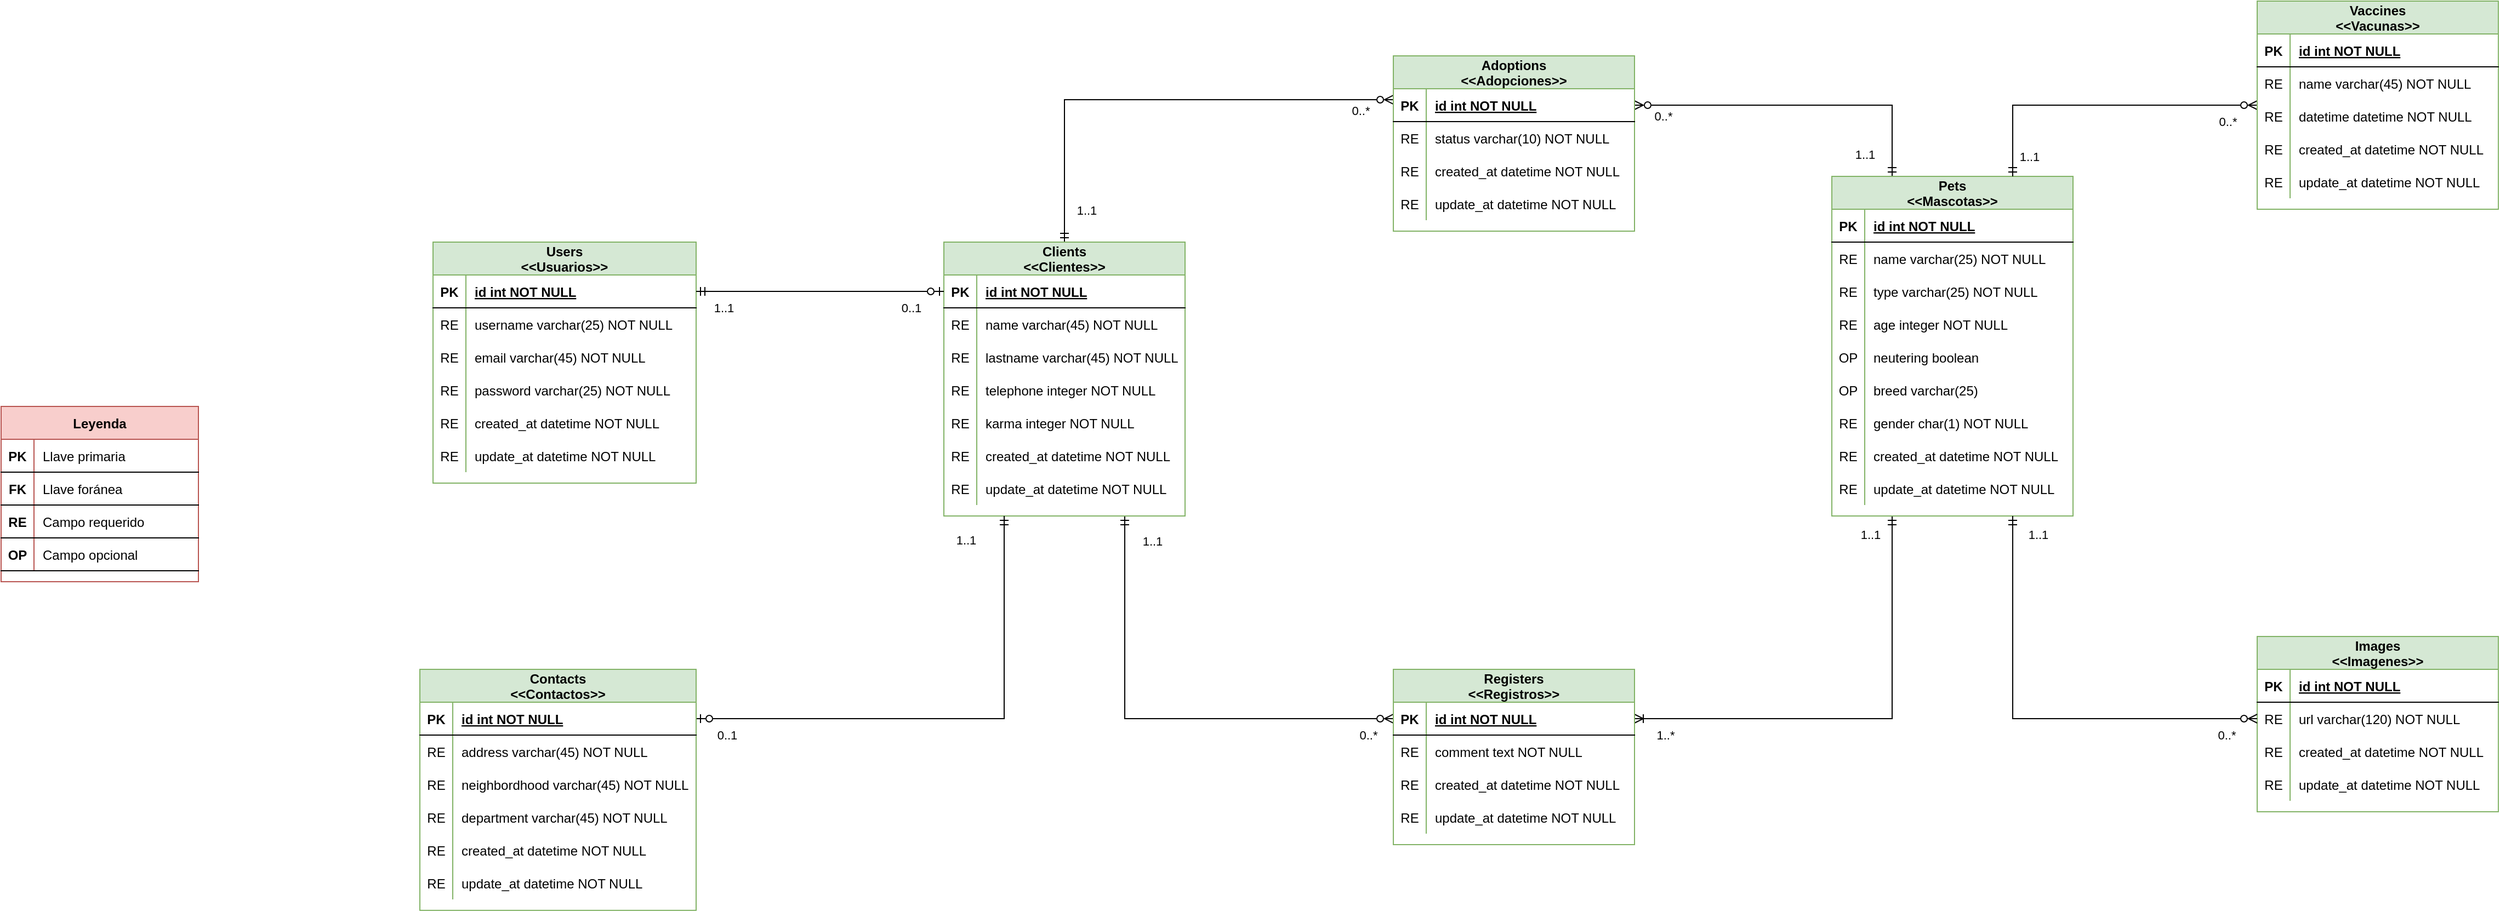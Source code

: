 <mxfile version="20.1.1" type="device"><diagram id="moVrGUxK7W66f-2Sgaw9" name="Page-1"><mxGraphModel dx="2249" dy="1931" grid="1" gridSize="10" guides="1" tooltips="1" connect="1" arrows="1" fold="1" page="1" pageScale="1" pageWidth="827" pageHeight="1169" math="0" shadow="0"><root><mxCell id="0"/><mxCell id="1" parent="0"/><mxCell id="3ieeB84851wivxCg00U9-89" style="edgeStyle=orthogonalEdgeStyle;rounded=0;orthogonalLoop=1;jettySize=auto;html=1;entryX=1;entryY=0.5;entryDx=0;entryDy=0;exitX=0.25;exitY=0;exitDx=0;exitDy=0;endArrow=ERzeroToMany;endFill=0;startArrow=ERmandOne;startFill=0;" parent="1" source="PRRUquuzL4uEUQflukHr-1" target="3ieeB84851wivxCg00U9-70" edge="1"><mxGeometry relative="1" as="geometry"/></mxCell><mxCell id="3ieeB84851wivxCg00U9-158" value="0..*" style="edgeLabel;html=1;align=center;verticalAlign=middle;resizable=0;points=[];" parent="3ieeB84851wivxCg00U9-89" vertex="1" connectable="0"><mxGeometry x="0.83" relative="1" as="geometry"><mxPoint y="10" as="offset"/></mxGeometry></mxCell><mxCell id="3ieeB84851wivxCg00U9-161" value="1..1" style="edgeLabel;html=1;align=center;verticalAlign=middle;resizable=0;points=[];" parent="3ieeB84851wivxCg00U9-89" vertex="1" connectable="0"><mxGeometry x="-0.859" relative="1" as="geometry"><mxPoint x="-25" y="1" as="offset"/></mxGeometry></mxCell><mxCell id="3ieeB84851wivxCg00U9-107" style="edgeStyle=orthogonalEdgeStyle;rounded=0;orthogonalLoop=1;jettySize=auto;html=1;entryX=1;entryY=0.5;entryDx=0;entryDy=0;endArrow=ERoneToMany;endFill=0;startArrow=ERmandOne;startFill=0;exitX=0.25;exitY=1;exitDx=0;exitDy=0;" parent="1" source="PRRUquuzL4uEUQflukHr-1" target="3ieeB84851wivxCg00U9-91" edge="1"><mxGeometry relative="1" as="geometry"/></mxCell><mxCell id="3ieeB84851wivxCg00U9-154" value="1..*" style="edgeLabel;html=1;align=center;verticalAlign=middle;resizable=0;points=[];" parent="3ieeB84851wivxCg00U9-107" vertex="1" connectable="0"><mxGeometry x="0.925" y="2" relative="1" as="geometry"><mxPoint x="12" y="13" as="offset"/></mxGeometry></mxCell><mxCell id="3ieeB84851wivxCg00U9-155" value="1..1" style="edgeLabel;html=1;align=center;verticalAlign=middle;resizable=0;points=[];" parent="3ieeB84851wivxCg00U9-107" vertex="1" connectable="0"><mxGeometry x="-0.882" y="-1" relative="1" as="geometry"><mxPoint x="-19" y="-8" as="offset"/></mxGeometry></mxCell><mxCell id="PRRUquuzL4uEUQflukHr-1" value="Pets&#10;&lt;&lt;Mascotas&gt;&gt;" style="shape=table;startSize=30;container=1;collapsible=1;childLayout=tableLayout;fixedRows=1;rowLines=0;fontStyle=1;align=center;resizeLast=1;fillColor=#d5e8d4;strokeColor=#82b366;" parent="1" vertex="1"><mxGeometry x="1570" y="120" width="220" height="310" as="geometry"/></mxCell><mxCell id="PRRUquuzL4uEUQflukHr-2" value="" style="shape=tableRow;horizontal=0;startSize=0;swimlaneHead=0;swimlaneBody=0;fillColor=none;collapsible=0;dropTarget=0;points=[[0,0.5],[1,0.5]];portConstraint=eastwest;top=0;left=0;right=0;bottom=1;" parent="PRRUquuzL4uEUQflukHr-1" vertex="1"><mxGeometry y="30" width="220" height="30" as="geometry"/></mxCell><mxCell id="PRRUquuzL4uEUQflukHr-3" value="PK" style="shape=partialRectangle;connectable=0;fillColor=none;top=0;left=0;bottom=0;right=0;fontStyle=1;overflow=hidden;" parent="PRRUquuzL4uEUQflukHr-2" vertex="1"><mxGeometry width="30" height="30" as="geometry"><mxRectangle width="30" height="30" as="alternateBounds"/></mxGeometry></mxCell><mxCell id="PRRUquuzL4uEUQflukHr-4" value="id int NOT NULL" style="shape=partialRectangle;connectable=0;fillColor=none;top=0;left=0;bottom=0;right=0;align=left;spacingLeft=6;fontStyle=5;overflow=hidden;" parent="PRRUquuzL4uEUQflukHr-2" vertex="1"><mxGeometry x="30" width="190" height="30" as="geometry"><mxRectangle width="190" height="30" as="alternateBounds"/></mxGeometry></mxCell><mxCell id="3ieeB84851wivxCg00U9-1" value="" style="shape=tableRow;horizontal=0;startSize=0;swimlaneHead=0;swimlaneBody=0;fillColor=none;collapsible=0;dropTarget=0;points=[[0,0.5],[1,0.5]];portConstraint=eastwest;top=0;left=0;right=0;bottom=0;" parent="PRRUquuzL4uEUQflukHr-1" vertex="1"><mxGeometry y="60" width="220" height="30" as="geometry"/></mxCell><mxCell id="3ieeB84851wivxCg00U9-2" value="RE" style="shape=partialRectangle;connectable=0;fillColor=none;top=0;left=0;bottom=0;right=0;editable=1;overflow=hidden;" parent="3ieeB84851wivxCg00U9-1" vertex="1"><mxGeometry width="30" height="30" as="geometry"><mxRectangle width="30" height="30" as="alternateBounds"/></mxGeometry></mxCell><mxCell id="3ieeB84851wivxCg00U9-3" value="name varchar(25) NOT NULL" style="shape=partialRectangle;connectable=0;fillColor=none;top=0;left=0;bottom=0;right=0;align=left;spacingLeft=6;overflow=hidden;" parent="3ieeB84851wivxCg00U9-1" vertex="1"><mxGeometry x="30" width="190" height="30" as="geometry"><mxRectangle width="190" height="30" as="alternateBounds"/></mxGeometry></mxCell><mxCell id="3ieeB84851wivxCg00U9-13" value="" style="shape=tableRow;horizontal=0;startSize=0;swimlaneHead=0;swimlaneBody=0;fillColor=none;collapsible=0;dropTarget=0;points=[[0,0.5],[1,0.5]];portConstraint=eastwest;top=0;left=0;right=0;bottom=0;" parent="PRRUquuzL4uEUQflukHr-1" vertex="1"><mxGeometry y="90" width="220" height="30" as="geometry"/></mxCell><mxCell id="3ieeB84851wivxCg00U9-14" value="RE" style="shape=partialRectangle;connectable=0;fillColor=none;top=0;left=0;bottom=0;right=0;editable=1;overflow=hidden;" parent="3ieeB84851wivxCg00U9-13" vertex="1"><mxGeometry width="30" height="30" as="geometry"><mxRectangle width="30" height="30" as="alternateBounds"/></mxGeometry></mxCell><mxCell id="3ieeB84851wivxCg00U9-15" value="type varchar(25) NOT NULL" style="shape=partialRectangle;connectable=0;fillColor=none;top=0;left=0;bottom=0;right=0;align=left;spacingLeft=6;overflow=hidden;" parent="3ieeB84851wivxCg00U9-13" vertex="1"><mxGeometry x="30" width="190" height="30" as="geometry"><mxRectangle width="190" height="30" as="alternateBounds"/></mxGeometry></mxCell><mxCell id="3ieeB84851wivxCg00U9-16" value="" style="shape=tableRow;horizontal=0;startSize=0;swimlaneHead=0;swimlaneBody=0;fillColor=none;collapsible=0;dropTarget=0;points=[[0,0.5],[1,0.5]];portConstraint=eastwest;top=0;left=0;right=0;bottom=0;" parent="PRRUquuzL4uEUQflukHr-1" vertex="1"><mxGeometry y="120" width="220" height="30" as="geometry"/></mxCell><mxCell id="3ieeB84851wivxCg00U9-17" value="RE" style="shape=partialRectangle;connectable=0;fillColor=none;top=0;left=0;bottom=0;right=0;editable=1;overflow=hidden;" parent="3ieeB84851wivxCg00U9-16" vertex="1"><mxGeometry width="30" height="30" as="geometry"><mxRectangle width="30" height="30" as="alternateBounds"/></mxGeometry></mxCell><mxCell id="3ieeB84851wivxCg00U9-18" value="age integer NOT NULL" style="shape=partialRectangle;connectable=0;fillColor=none;top=0;left=0;bottom=0;right=0;align=left;spacingLeft=6;overflow=hidden;" parent="3ieeB84851wivxCg00U9-16" vertex="1"><mxGeometry x="30" width="190" height="30" as="geometry"><mxRectangle width="190" height="30" as="alternateBounds"/></mxGeometry></mxCell><mxCell id="3ieeB84851wivxCg00U9-19" value="" style="shape=tableRow;horizontal=0;startSize=0;swimlaneHead=0;swimlaneBody=0;fillColor=none;collapsible=0;dropTarget=0;points=[[0,0.5],[1,0.5]];portConstraint=eastwest;top=0;left=0;right=0;bottom=0;" parent="PRRUquuzL4uEUQflukHr-1" vertex="1"><mxGeometry y="150" width="220" height="30" as="geometry"/></mxCell><mxCell id="3ieeB84851wivxCg00U9-20" value="OP" style="shape=partialRectangle;connectable=0;fillColor=none;top=0;left=0;bottom=0;right=0;editable=1;overflow=hidden;" parent="3ieeB84851wivxCg00U9-19" vertex="1"><mxGeometry width="30" height="30" as="geometry"><mxRectangle width="30" height="30" as="alternateBounds"/></mxGeometry></mxCell><mxCell id="3ieeB84851wivxCg00U9-21" value="neutering boolean" style="shape=partialRectangle;connectable=0;fillColor=none;top=0;left=0;bottom=0;right=0;align=left;spacingLeft=6;overflow=hidden;" parent="3ieeB84851wivxCg00U9-19" vertex="1"><mxGeometry x="30" width="190" height="30" as="geometry"><mxRectangle width="190" height="30" as="alternateBounds"/></mxGeometry></mxCell><mxCell id="3ieeB84851wivxCg00U9-22" value="" style="shape=tableRow;horizontal=0;startSize=0;swimlaneHead=0;swimlaneBody=0;fillColor=none;collapsible=0;dropTarget=0;points=[[0,0.5],[1,0.5]];portConstraint=eastwest;top=0;left=0;right=0;bottom=0;" parent="PRRUquuzL4uEUQflukHr-1" vertex="1"><mxGeometry y="180" width="220" height="30" as="geometry"/></mxCell><mxCell id="3ieeB84851wivxCg00U9-23" value="OP" style="shape=partialRectangle;connectable=0;fillColor=none;top=0;left=0;bottom=0;right=0;editable=1;overflow=hidden;" parent="3ieeB84851wivxCg00U9-22" vertex="1"><mxGeometry width="30" height="30" as="geometry"><mxRectangle width="30" height="30" as="alternateBounds"/></mxGeometry></mxCell><mxCell id="3ieeB84851wivxCg00U9-24" value="breed varchar(25)" style="shape=partialRectangle;connectable=0;fillColor=none;top=0;left=0;bottom=0;right=0;align=left;spacingLeft=6;overflow=hidden;" parent="3ieeB84851wivxCg00U9-22" vertex="1"><mxGeometry x="30" width="190" height="30" as="geometry"><mxRectangle width="190" height="30" as="alternateBounds"/></mxGeometry></mxCell><mxCell id="3ieeB84851wivxCg00U9-25" value="" style="shape=tableRow;horizontal=0;startSize=0;swimlaneHead=0;swimlaneBody=0;fillColor=none;collapsible=0;dropTarget=0;points=[[0,0.5],[1,0.5]];portConstraint=eastwest;top=0;left=0;right=0;bottom=0;" parent="PRRUquuzL4uEUQflukHr-1" vertex="1"><mxGeometry y="210" width="220" height="30" as="geometry"/></mxCell><mxCell id="3ieeB84851wivxCg00U9-26" value="RE" style="shape=partialRectangle;connectable=0;fillColor=none;top=0;left=0;bottom=0;right=0;editable=1;overflow=hidden;" parent="3ieeB84851wivxCg00U9-25" vertex="1"><mxGeometry width="30" height="30" as="geometry"><mxRectangle width="30" height="30" as="alternateBounds"/></mxGeometry></mxCell><mxCell id="3ieeB84851wivxCg00U9-27" value="gender char(1) NOT NULL" style="shape=partialRectangle;connectable=0;fillColor=none;top=0;left=0;bottom=0;right=0;align=left;spacingLeft=6;overflow=hidden;" parent="3ieeB84851wivxCg00U9-25" vertex="1"><mxGeometry x="30" width="190" height="30" as="geometry"><mxRectangle width="190" height="30" as="alternateBounds"/></mxGeometry></mxCell><mxCell id="PRRUquuzL4uEUQflukHr-8" value="" style="shape=tableRow;horizontal=0;startSize=0;swimlaneHead=0;swimlaneBody=0;fillColor=none;collapsible=0;dropTarget=0;points=[[0,0.5],[1,0.5]];portConstraint=eastwest;top=0;left=0;right=0;bottom=0;" parent="PRRUquuzL4uEUQflukHr-1" vertex="1"><mxGeometry y="240" width="220" height="30" as="geometry"/></mxCell><mxCell id="PRRUquuzL4uEUQflukHr-9" value="RE" style="shape=partialRectangle;connectable=0;fillColor=none;top=0;left=0;bottom=0;right=0;editable=1;overflow=hidden;" parent="PRRUquuzL4uEUQflukHr-8" vertex="1"><mxGeometry width="30" height="30" as="geometry"><mxRectangle width="30" height="30" as="alternateBounds"/></mxGeometry></mxCell><mxCell id="PRRUquuzL4uEUQflukHr-10" value="created_at datetime NOT NULL" style="shape=partialRectangle;connectable=0;fillColor=none;top=0;left=0;bottom=0;right=0;align=left;spacingLeft=6;overflow=hidden;" parent="PRRUquuzL4uEUQflukHr-8" vertex="1"><mxGeometry x="30" width="190" height="30" as="geometry"><mxRectangle width="190" height="30" as="alternateBounds"/></mxGeometry></mxCell><mxCell id="PRRUquuzL4uEUQflukHr-11" value="" style="shape=tableRow;horizontal=0;startSize=0;swimlaneHead=0;swimlaneBody=0;fillColor=none;collapsible=0;dropTarget=0;points=[[0,0.5],[1,0.5]];portConstraint=eastwest;top=0;left=0;right=0;bottom=0;" parent="PRRUquuzL4uEUQflukHr-1" vertex="1"><mxGeometry y="270" width="220" height="30" as="geometry"/></mxCell><mxCell id="PRRUquuzL4uEUQflukHr-12" value="RE" style="shape=partialRectangle;connectable=0;fillColor=none;top=0;left=0;bottom=0;right=0;editable=1;overflow=hidden;" parent="PRRUquuzL4uEUQflukHr-11" vertex="1"><mxGeometry width="30" height="30" as="geometry"><mxRectangle width="30" height="30" as="alternateBounds"/></mxGeometry></mxCell><mxCell id="PRRUquuzL4uEUQflukHr-13" value="update_at datetime NOT NULL" style="shape=partialRectangle;connectable=0;fillColor=none;top=0;left=0;bottom=0;right=0;align=left;spacingLeft=6;overflow=hidden;" parent="PRRUquuzL4uEUQflukHr-11" vertex="1"><mxGeometry x="30" width="190" height="30" as="geometry"><mxRectangle width="190" height="30" as="alternateBounds"/></mxGeometry></mxCell><mxCell id="3ieeB84851wivxCg00U9-88" style="edgeStyle=orthogonalEdgeStyle;rounded=0;orthogonalLoop=1;jettySize=auto;html=1;entryX=0;entryY=0.25;entryDx=0;entryDy=0;exitX=0.5;exitY=0;exitDx=0;exitDy=0;endArrow=ERzeroToMany;endFill=0;startArrow=ERmandOne;startFill=0;" parent="1" source="PRRUquuzL4uEUQflukHr-14" target="3ieeB84851wivxCg00U9-69" edge="1"><mxGeometry relative="1" as="geometry"/></mxCell><mxCell id="3ieeB84851wivxCg00U9-156" value="1..1" style="edgeLabel;html=1;align=center;verticalAlign=middle;resizable=0;points=[];" parent="3ieeB84851wivxCg00U9-88" vertex="1" connectable="0"><mxGeometry x="-0.853" y="1" relative="1" as="geometry"><mxPoint x="21" y="2" as="offset"/></mxGeometry></mxCell><mxCell id="3ieeB84851wivxCg00U9-157" value="0..*" style="edgeLabel;html=1;align=center;verticalAlign=middle;resizable=0;points=[];" parent="3ieeB84851wivxCg00U9-88" vertex="1" connectable="0"><mxGeometry x="0.875" y="-1" relative="1" as="geometry"><mxPoint x="-3" y="9" as="offset"/></mxGeometry></mxCell><mxCell id="3ieeB84851wivxCg00U9-106" style="edgeStyle=orthogonalEdgeStyle;rounded=0;orthogonalLoop=1;jettySize=auto;html=1;entryX=0;entryY=0.5;entryDx=0;entryDy=0;exitX=0.75;exitY=1;exitDx=0;exitDy=0;endArrow=ERzeroToMany;endFill=0;startArrow=ERmandOne;startFill=0;" parent="1" source="PRRUquuzL4uEUQflukHr-14" target="3ieeB84851wivxCg00U9-91" edge="1"><mxGeometry relative="1" as="geometry"/></mxCell><mxCell id="3ieeB84851wivxCg00U9-152" value="0..*" style="edgeLabel;html=1;align=center;verticalAlign=middle;resizable=0;points=[];" parent="3ieeB84851wivxCg00U9-106" vertex="1" connectable="0"><mxGeometry x="0.803" relative="1" as="geometry"><mxPoint x="19" y="15" as="offset"/></mxGeometry></mxCell><mxCell id="3ieeB84851wivxCg00U9-153" value="1..1" style="edgeLabel;html=1;align=center;verticalAlign=middle;resizable=0;points=[];" parent="3ieeB84851wivxCg00U9-106" vertex="1" connectable="0"><mxGeometry x="-0.896" y="3" relative="1" as="geometry"><mxPoint x="22" as="offset"/></mxGeometry></mxCell><mxCell id="PRRUquuzL4uEUQflukHr-14" value="Clients&#10;&lt;&lt;Clientes&gt;&gt;" style="shape=table;startSize=30;container=1;collapsible=1;childLayout=tableLayout;fixedRows=1;rowLines=0;fontStyle=1;align=center;resizeLast=1;fillColor=#d5e8d4;strokeColor=#82b366;" parent="1" vertex="1"><mxGeometry x="760" y="180" width="220" height="250" as="geometry"/></mxCell><mxCell id="PRRUquuzL4uEUQflukHr-15" value="" style="shape=tableRow;horizontal=0;startSize=0;swimlaneHead=0;swimlaneBody=0;fillColor=none;collapsible=0;dropTarget=0;points=[[0,0.5],[1,0.5]];portConstraint=eastwest;top=0;left=0;right=0;bottom=1;" parent="PRRUquuzL4uEUQflukHr-14" vertex="1"><mxGeometry y="30" width="220" height="30" as="geometry"/></mxCell><mxCell id="PRRUquuzL4uEUQflukHr-16" value="PK" style="shape=partialRectangle;connectable=0;fillColor=none;top=0;left=0;bottom=0;right=0;fontStyle=1;overflow=hidden;" parent="PRRUquuzL4uEUQflukHr-15" vertex="1"><mxGeometry width="30" height="30" as="geometry"><mxRectangle width="30" height="30" as="alternateBounds"/></mxGeometry></mxCell><mxCell id="PRRUquuzL4uEUQflukHr-17" value="id int NOT NULL" style="shape=partialRectangle;connectable=0;fillColor=none;top=0;left=0;bottom=0;right=0;align=left;spacingLeft=6;fontStyle=5;overflow=hidden;" parent="PRRUquuzL4uEUQflukHr-15" vertex="1"><mxGeometry x="30" width="190" height="30" as="geometry"><mxRectangle width="190" height="30" as="alternateBounds"/></mxGeometry></mxCell><mxCell id="3ieeB84851wivxCg00U9-31" value="" style="shape=tableRow;horizontal=0;startSize=0;swimlaneHead=0;swimlaneBody=0;fillColor=none;collapsible=0;dropTarget=0;points=[[0,0.5],[1,0.5]];portConstraint=eastwest;top=0;left=0;right=0;bottom=0;" parent="PRRUquuzL4uEUQflukHr-14" vertex="1"><mxGeometry y="60" width="220" height="30" as="geometry"/></mxCell><mxCell id="3ieeB84851wivxCg00U9-32" value="RE" style="shape=partialRectangle;connectable=0;fillColor=none;top=0;left=0;bottom=0;right=0;editable=1;overflow=hidden;" parent="3ieeB84851wivxCg00U9-31" vertex="1"><mxGeometry width="30" height="30" as="geometry"><mxRectangle width="30" height="30" as="alternateBounds"/></mxGeometry></mxCell><mxCell id="3ieeB84851wivxCg00U9-33" value="name varchar(45) NOT NULL" style="shape=partialRectangle;connectable=0;fillColor=none;top=0;left=0;bottom=0;right=0;align=left;spacingLeft=6;overflow=hidden;" parent="3ieeB84851wivxCg00U9-31" vertex="1"><mxGeometry x="30" width="190" height="30" as="geometry"><mxRectangle width="190" height="30" as="alternateBounds"/></mxGeometry></mxCell><mxCell id="3ieeB84851wivxCg00U9-34" value="" style="shape=tableRow;horizontal=0;startSize=0;swimlaneHead=0;swimlaneBody=0;fillColor=none;collapsible=0;dropTarget=0;points=[[0,0.5],[1,0.5]];portConstraint=eastwest;top=0;left=0;right=0;bottom=0;" parent="PRRUquuzL4uEUQflukHr-14" vertex="1"><mxGeometry y="90" width="220" height="30" as="geometry"/></mxCell><mxCell id="3ieeB84851wivxCg00U9-35" value="RE" style="shape=partialRectangle;connectable=0;fillColor=none;top=0;left=0;bottom=0;right=0;editable=1;overflow=hidden;" parent="3ieeB84851wivxCg00U9-34" vertex="1"><mxGeometry width="30" height="30" as="geometry"><mxRectangle width="30" height="30" as="alternateBounds"/></mxGeometry></mxCell><mxCell id="3ieeB84851wivxCg00U9-36" value="lastname varchar(45) NOT NULL" style="shape=partialRectangle;connectable=0;fillColor=none;top=0;left=0;bottom=0;right=0;align=left;spacingLeft=6;overflow=hidden;" parent="3ieeB84851wivxCg00U9-34" vertex="1"><mxGeometry x="30" width="190" height="30" as="geometry"><mxRectangle width="190" height="30" as="alternateBounds"/></mxGeometry></mxCell><mxCell id="3ieeB84851wivxCg00U9-28" value="" style="shape=tableRow;horizontal=0;startSize=0;swimlaneHead=0;swimlaneBody=0;fillColor=none;collapsible=0;dropTarget=0;points=[[0,0.5],[1,0.5]];portConstraint=eastwest;top=0;left=0;right=0;bottom=0;" parent="PRRUquuzL4uEUQflukHr-14" vertex="1"><mxGeometry y="120" width="220" height="30" as="geometry"/></mxCell><mxCell id="3ieeB84851wivxCg00U9-29" value="RE" style="shape=partialRectangle;connectable=0;fillColor=none;top=0;left=0;bottom=0;right=0;editable=1;overflow=hidden;" parent="3ieeB84851wivxCg00U9-28" vertex="1"><mxGeometry width="30" height="30" as="geometry"><mxRectangle width="30" height="30" as="alternateBounds"/></mxGeometry></mxCell><mxCell id="3ieeB84851wivxCg00U9-30" value="telephone integer NOT NULL" style="shape=partialRectangle;connectable=0;fillColor=none;top=0;left=0;bottom=0;right=0;align=left;spacingLeft=6;overflow=hidden;" parent="3ieeB84851wivxCg00U9-28" vertex="1"><mxGeometry x="30" width="190" height="30" as="geometry"><mxRectangle width="190" height="30" as="alternateBounds"/></mxGeometry></mxCell><mxCell id="3ieeB84851wivxCg00U9-37" value="" style="shape=tableRow;horizontal=0;startSize=0;swimlaneHead=0;swimlaneBody=0;fillColor=none;collapsible=0;dropTarget=0;points=[[0,0.5],[1,0.5]];portConstraint=eastwest;top=0;left=0;right=0;bottom=0;" parent="PRRUquuzL4uEUQflukHr-14" vertex="1"><mxGeometry y="150" width="220" height="30" as="geometry"/></mxCell><mxCell id="3ieeB84851wivxCg00U9-38" value="RE" style="shape=partialRectangle;connectable=0;fillColor=none;top=0;left=0;bottom=0;right=0;editable=1;overflow=hidden;" parent="3ieeB84851wivxCg00U9-37" vertex="1"><mxGeometry width="30" height="30" as="geometry"><mxRectangle width="30" height="30" as="alternateBounds"/></mxGeometry></mxCell><mxCell id="3ieeB84851wivxCg00U9-39" value="karma integer NOT NULL" style="shape=partialRectangle;connectable=0;fillColor=none;top=0;left=0;bottom=0;right=0;align=left;spacingLeft=6;overflow=hidden;" parent="3ieeB84851wivxCg00U9-37" vertex="1"><mxGeometry x="30" width="190" height="30" as="geometry"><mxRectangle width="190" height="30" as="alternateBounds"/></mxGeometry></mxCell><mxCell id="PRRUquuzL4uEUQflukHr-21" value="" style="shape=tableRow;horizontal=0;startSize=0;swimlaneHead=0;swimlaneBody=0;fillColor=none;collapsible=0;dropTarget=0;points=[[0,0.5],[1,0.5]];portConstraint=eastwest;top=0;left=0;right=0;bottom=0;" parent="PRRUquuzL4uEUQflukHr-14" vertex="1"><mxGeometry y="180" width="220" height="30" as="geometry"/></mxCell><mxCell id="PRRUquuzL4uEUQflukHr-22" value="RE" style="shape=partialRectangle;connectable=0;fillColor=none;top=0;left=0;bottom=0;right=0;editable=1;overflow=hidden;" parent="PRRUquuzL4uEUQflukHr-21" vertex="1"><mxGeometry width="30" height="30" as="geometry"><mxRectangle width="30" height="30" as="alternateBounds"/></mxGeometry></mxCell><mxCell id="PRRUquuzL4uEUQflukHr-23" value="created_at datetime NOT NULL" style="shape=partialRectangle;connectable=0;fillColor=none;top=0;left=0;bottom=0;right=0;align=left;spacingLeft=6;overflow=hidden;" parent="PRRUquuzL4uEUQflukHr-21" vertex="1"><mxGeometry x="30" width="190" height="30" as="geometry"><mxRectangle width="190" height="30" as="alternateBounds"/></mxGeometry></mxCell><mxCell id="PRRUquuzL4uEUQflukHr-24" value="" style="shape=tableRow;horizontal=0;startSize=0;swimlaneHead=0;swimlaneBody=0;fillColor=none;collapsible=0;dropTarget=0;points=[[0,0.5],[1,0.5]];portConstraint=eastwest;top=0;left=0;right=0;bottom=0;" parent="PRRUquuzL4uEUQflukHr-14" vertex="1"><mxGeometry y="210" width="220" height="30" as="geometry"/></mxCell><mxCell id="PRRUquuzL4uEUQflukHr-25" value="RE" style="shape=partialRectangle;connectable=0;fillColor=none;top=0;left=0;bottom=0;right=0;editable=1;overflow=hidden;" parent="PRRUquuzL4uEUQflukHr-24" vertex="1"><mxGeometry width="30" height="30" as="geometry"><mxRectangle width="30" height="30" as="alternateBounds"/></mxGeometry></mxCell><mxCell id="PRRUquuzL4uEUQflukHr-26" value="update_at datetime NOT NULL" style="shape=partialRectangle;connectable=0;fillColor=none;top=0;left=0;bottom=0;right=0;align=left;spacingLeft=6;overflow=hidden;" parent="PRRUquuzL4uEUQflukHr-24" vertex="1"><mxGeometry x="30" width="190" height="30" as="geometry"><mxRectangle width="190" height="30" as="alternateBounds"/></mxGeometry></mxCell><mxCell id="3ieeB84851wivxCg00U9-147" style="edgeStyle=orthogonalEdgeStyle;rounded=0;orthogonalLoop=1;jettySize=auto;html=1;entryX=0.75;entryY=0;entryDx=0;entryDy=0;endArrow=ERmandOne;endFill=0;startArrow=ERzeroToMany;startFill=0;" parent="1" source="PRRUquuzL4uEUQflukHr-53" target="PRRUquuzL4uEUQflukHr-1" edge="1"><mxGeometry relative="1" as="geometry"/></mxCell><mxCell id="3ieeB84851wivxCg00U9-159" value="0..*" style="edgeLabel;html=1;align=center;verticalAlign=middle;resizable=0;points=[];" parent="3ieeB84851wivxCg00U9-147" vertex="1" connectable="0"><mxGeometry x="-0.811" y="1" relative="1" as="geometry"><mxPoint y="14" as="offset"/></mxGeometry></mxCell><mxCell id="3ieeB84851wivxCg00U9-160" value="1..1" style="edgeLabel;html=1;align=center;verticalAlign=middle;resizable=0;points=[];" parent="3ieeB84851wivxCg00U9-147" vertex="1" connectable="0"><mxGeometry x="0.849" y="-1" relative="1" as="geometry"><mxPoint x="16" y="3" as="offset"/></mxGeometry></mxCell><mxCell id="PRRUquuzL4uEUQflukHr-53" value="Vaccines&#10;&lt;&lt;Vacunas&gt;&gt;" style="shape=table;startSize=30;container=1;collapsible=1;childLayout=tableLayout;fixedRows=1;rowLines=0;fontStyle=1;align=center;resizeLast=1;fillColor=#d5e8d4;strokeColor=#82b366;" parent="1" vertex="1"><mxGeometry x="1958" y="-40" width="220" height="190" as="geometry"/></mxCell><mxCell id="PRRUquuzL4uEUQflukHr-54" value="" style="shape=tableRow;horizontal=0;startSize=0;swimlaneHead=0;swimlaneBody=0;fillColor=none;collapsible=0;dropTarget=0;points=[[0,0.5],[1,0.5]];portConstraint=eastwest;top=0;left=0;right=0;bottom=1;" parent="PRRUquuzL4uEUQflukHr-53" vertex="1"><mxGeometry y="30" width="220" height="30" as="geometry"/></mxCell><mxCell id="PRRUquuzL4uEUQflukHr-55" value="PK" style="shape=partialRectangle;connectable=0;fillColor=none;top=0;left=0;bottom=0;right=0;fontStyle=1;overflow=hidden;" parent="PRRUquuzL4uEUQflukHr-54" vertex="1"><mxGeometry width="30" height="30" as="geometry"><mxRectangle width="30" height="30" as="alternateBounds"/></mxGeometry></mxCell><mxCell id="PRRUquuzL4uEUQflukHr-56" value="id int NOT NULL" style="shape=partialRectangle;connectable=0;fillColor=none;top=0;left=0;bottom=0;right=0;align=left;spacingLeft=6;fontStyle=5;overflow=hidden;" parent="PRRUquuzL4uEUQflukHr-54" vertex="1"><mxGeometry x="30" width="190" height="30" as="geometry"><mxRectangle width="190" height="30" as="alternateBounds"/></mxGeometry></mxCell><mxCell id="PRRUquuzL4uEUQflukHr-57" value="" style="shape=tableRow;horizontal=0;startSize=0;swimlaneHead=0;swimlaneBody=0;fillColor=none;collapsible=0;dropTarget=0;points=[[0,0.5],[1,0.5]];portConstraint=eastwest;top=0;left=0;right=0;bottom=0;" parent="PRRUquuzL4uEUQflukHr-53" vertex="1"><mxGeometry y="60" width="220" height="30" as="geometry"/></mxCell><mxCell id="PRRUquuzL4uEUQflukHr-58" value="RE" style="shape=partialRectangle;connectable=0;fillColor=none;top=0;left=0;bottom=0;right=0;editable=1;overflow=hidden;" parent="PRRUquuzL4uEUQflukHr-57" vertex="1"><mxGeometry width="30" height="30" as="geometry"><mxRectangle width="30" height="30" as="alternateBounds"/></mxGeometry></mxCell><mxCell id="PRRUquuzL4uEUQflukHr-59" value="name varchar(45) NOT NULL" style="shape=partialRectangle;connectable=0;fillColor=none;top=0;left=0;bottom=0;right=0;align=left;spacingLeft=6;overflow=hidden;" parent="PRRUquuzL4uEUQflukHr-57" vertex="1"><mxGeometry x="30" width="190" height="30" as="geometry"><mxRectangle width="190" height="30" as="alternateBounds"/></mxGeometry></mxCell><mxCell id="3ieeB84851wivxCg00U9-144" value="" style="shape=tableRow;horizontal=0;startSize=0;swimlaneHead=0;swimlaneBody=0;fillColor=none;collapsible=0;dropTarget=0;points=[[0,0.5],[1,0.5]];portConstraint=eastwest;top=0;left=0;right=0;bottom=0;" parent="PRRUquuzL4uEUQflukHr-53" vertex="1"><mxGeometry y="90" width="220" height="30" as="geometry"/></mxCell><mxCell id="3ieeB84851wivxCg00U9-145" value="RE" style="shape=partialRectangle;connectable=0;fillColor=none;top=0;left=0;bottom=0;right=0;editable=1;overflow=hidden;" parent="3ieeB84851wivxCg00U9-144" vertex="1"><mxGeometry width="30" height="30" as="geometry"><mxRectangle width="30" height="30" as="alternateBounds"/></mxGeometry></mxCell><mxCell id="3ieeB84851wivxCg00U9-146" value="datetime datetime NOT NULL" style="shape=partialRectangle;connectable=0;fillColor=none;top=0;left=0;bottom=0;right=0;align=left;spacingLeft=6;overflow=hidden;" parent="3ieeB84851wivxCg00U9-144" vertex="1"><mxGeometry x="30" width="190" height="30" as="geometry"><mxRectangle width="190" height="30" as="alternateBounds"/></mxGeometry></mxCell><mxCell id="PRRUquuzL4uEUQflukHr-60" value="" style="shape=tableRow;horizontal=0;startSize=0;swimlaneHead=0;swimlaneBody=0;fillColor=none;collapsible=0;dropTarget=0;points=[[0,0.5],[1,0.5]];portConstraint=eastwest;top=0;left=0;right=0;bottom=0;" parent="PRRUquuzL4uEUQflukHr-53" vertex="1"><mxGeometry y="120" width="220" height="30" as="geometry"/></mxCell><mxCell id="PRRUquuzL4uEUQflukHr-61" value="RE" style="shape=partialRectangle;connectable=0;fillColor=none;top=0;left=0;bottom=0;right=0;editable=1;overflow=hidden;" parent="PRRUquuzL4uEUQflukHr-60" vertex="1"><mxGeometry width="30" height="30" as="geometry"><mxRectangle width="30" height="30" as="alternateBounds"/></mxGeometry></mxCell><mxCell id="PRRUquuzL4uEUQflukHr-62" value="created_at datetime NOT NULL" style="shape=partialRectangle;connectable=0;fillColor=none;top=0;left=0;bottom=0;right=0;align=left;spacingLeft=6;overflow=hidden;" parent="PRRUquuzL4uEUQflukHr-60" vertex="1"><mxGeometry x="30" width="190" height="30" as="geometry"><mxRectangle width="190" height="30" as="alternateBounds"/></mxGeometry></mxCell><mxCell id="PRRUquuzL4uEUQflukHr-63" value="" style="shape=tableRow;horizontal=0;startSize=0;swimlaneHead=0;swimlaneBody=0;fillColor=none;collapsible=0;dropTarget=0;points=[[0,0.5],[1,0.5]];portConstraint=eastwest;top=0;left=0;right=0;bottom=0;" parent="PRRUquuzL4uEUQflukHr-53" vertex="1"><mxGeometry y="150" width="220" height="30" as="geometry"/></mxCell><mxCell id="PRRUquuzL4uEUQflukHr-64" value="RE" style="shape=partialRectangle;connectable=0;fillColor=none;top=0;left=0;bottom=0;right=0;editable=1;overflow=hidden;" parent="PRRUquuzL4uEUQflukHr-63" vertex="1"><mxGeometry width="30" height="30" as="geometry"><mxRectangle width="30" height="30" as="alternateBounds"/></mxGeometry></mxCell><mxCell id="PRRUquuzL4uEUQflukHr-65" value="update_at datetime NOT NULL" style="shape=partialRectangle;connectable=0;fillColor=none;top=0;left=0;bottom=0;right=0;align=left;spacingLeft=6;overflow=hidden;" parent="PRRUquuzL4uEUQflukHr-63" vertex="1"><mxGeometry x="30" width="190" height="30" as="geometry"><mxRectangle width="190" height="30" as="alternateBounds"/></mxGeometry></mxCell><mxCell id="PRRUquuzL4uEUQflukHr-66" value="Leyenda" style="shape=table;startSize=30;container=1;collapsible=1;childLayout=tableLayout;fixedRows=1;rowLines=0;fontStyle=1;align=center;resizeLast=1;fillColor=#f8cecc;strokeColor=#b85450;" parent="1" vertex="1"><mxGeometry x="-100" y="330" width="180" height="160" as="geometry"/></mxCell><mxCell id="PRRUquuzL4uEUQflukHr-67" value="" style="shape=tableRow;horizontal=0;startSize=0;swimlaneHead=0;swimlaneBody=0;fillColor=none;collapsible=0;dropTarget=0;points=[[0,0.5],[1,0.5]];portConstraint=eastwest;top=0;left=0;right=0;bottom=1;" parent="PRRUquuzL4uEUQflukHr-66" vertex="1"><mxGeometry y="30" width="180" height="30" as="geometry"/></mxCell><mxCell id="PRRUquuzL4uEUQflukHr-68" value="PK" style="shape=partialRectangle;connectable=0;fillColor=none;top=0;left=0;bottom=0;right=0;fontStyle=1;overflow=hidden;" parent="PRRUquuzL4uEUQflukHr-67" vertex="1"><mxGeometry width="30" height="30" as="geometry"><mxRectangle width="30" height="30" as="alternateBounds"/></mxGeometry></mxCell><mxCell id="PRRUquuzL4uEUQflukHr-69" value="Llave primaria" style="shape=partialRectangle;connectable=0;fillColor=none;top=0;left=0;bottom=0;right=0;align=left;spacingLeft=6;fontStyle=0;overflow=hidden;" parent="PRRUquuzL4uEUQflukHr-67" vertex="1"><mxGeometry x="30" width="150" height="30" as="geometry"><mxRectangle width="150" height="30" as="alternateBounds"/></mxGeometry></mxCell><mxCell id="PRRUquuzL4uEUQflukHr-79" value="" style="shape=tableRow;horizontal=0;startSize=0;swimlaneHead=0;swimlaneBody=0;fillColor=none;collapsible=0;dropTarget=0;points=[[0,0.5],[1,0.5]];portConstraint=eastwest;top=0;left=0;right=0;bottom=1;" parent="PRRUquuzL4uEUQflukHr-66" vertex="1"><mxGeometry y="60" width="180" height="30" as="geometry"/></mxCell><mxCell id="PRRUquuzL4uEUQflukHr-80" value="FK" style="shape=partialRectangle;connectable=0;fillColor=none;top=0;left=0;bottom=0;right=0;fontStyle=1;overflow=hidden;" parent="PRRUquuzL4uEUQflukHr-79" vertex="1"><mxGeometry width="30" height="30" as="geometry"><mxRectangle width="30" height="30" as="alternateBounds"/></mxGeometry></mxCell><mxCell id="PRRUquuzL4uEUQflukHr-81" value="Llave foránea" style="shape=partialRectangle;connectable=0;fillColor=none;top=0;left=0;bottom=0;right=0;align=left;spacingLeft=6;fontStyle=0;overflow=hidden;" parent="PRRUquuzL4uEUQflukHr-79" vertex="1"><mxGeometry x="30" width="150" height="30" as="geometry"><mxRectangle width="150" height="30" as="alternateBounds"/></mxGeometry></mxCell><mxCell id="PRRUquuzL4uEUQflukHr-82" value="" style="shape=tableRow;horizontal=0;startSize=0;swimlaneHead=0;swimlaneBody=0;fillColor=none;collapsible=0;dropTarget=0;points=[[0,0.5],[1,0.5]];portConstraint=eastwest;top=0;left=0;right=0;bottom=1;" parent="PRRUquuzL4uEUQflukHr-66" vertex="1"><mxGeometry y="90" width="180" height="30" as="geometry"/></mxCell><mxCell id="PRRUquuzL4uEUQflukHr-83" value="RE" style="shape=partialRectangle;connectable=0;fillColor=none;top=0;left=0;bottom=0;right=0;fontStyle=1;overflow=hidden;" parent="PRRUquuzL4uEUQflukHr-82" vertex="1"><mxGeometry width="30" height="30" as="geometry"><mxRectangle width="30" height="30" as="alternateBounds"/></mxGeometry></mxCell><mxCell id="PRRUquuzL4uEUQflukHr-84" value="Campo requerido" style="shape=partialRectangle;connectable=0;fillColor=none;top=0;left=0;bottom=0;right=0;align=left;spacingLeft=6;fontStyle=0;overflow=hidden;" parent="PRRUquuzL4uEUQflukHr-82" vertex="1"><mxGeometry x="30" width="150" height="30" as="geometry"><mxRectangle width="150" height="30" as="alternateBounds"/></mxGeometry></mxCell><mxCell id="PRRUquuzL4uEUQflukHr-85" value="" style="shape=tableRow;horizontal=0;startSize=0;swimlaneHead=0;swimlaneBody=0;fillColor=none;collapsible=0;dropTarget=0;points=[[0,0.5],[1,0.5]];portConstraint=eastwest;top=0;left=0;right=0;bottom=1;" parent="PRRUquuzL4uEUQflukHr-66" vertex="1"><mxGeometry y="120" width="180" height="30" as="geometry"/></mxCell><mxCell id="PRRUquuzL4uEUQflukHr-86" value="OP" style="shape=partialRectangle;connectable=0;fillColor=none;top=0;left=0;bottom=0;right=0;fontStyle=1;overflow=hidden;" parent="PRRUquuzL4uEUQflukHr-85" vertex="1"><mxGeometry width="30" height="30" as="geometry"><mxRectangle width="30" height="30" as="alternateBounds"/></mxGeometry></mxCell><mxCell id="PRRUquuzL4uEUQflukHr-87" value="Campo opcional" style="shape=partialRectangle;connectable=0;fillColor=none;top=0;left=0;bottom=0;right=0;align=left;spacingLeft=6;fontStyle=0;overflow=hidden;" parent="PRRUquuzL4uEUQflukHr-85" vertex="1"><mxGeometry x="30" width="150" height="30" as="geometry"><mxRectangle width="150" height="30" as="alternateBounds"/></mxGeometry></mxCell><mxCell id="3ieeB84851wivxCg00U9-49" value="Users&#10;&lt;&lt;Usuarios&gt;&gt;" style="shape=table;startSize=30;container=1;collapsible=1;childLayout=tableLayout;fixedRows=1;rowLines=0;fontStyle=1;align=center;resizeLast=1;fillColor=#d5e8d4;strokeColor=#82b366;" parent="1" vertex="1"><mxGeometry x="294" y="180" width="240" height="220" as="geometry"/></mxCell><mxCell id="3ieeB84851wivxCg00U9-50" value="" style="shape=tableRow;horizontal=0;startSize=0;swimlaneHead=0;swimlaneBody=0;fillColor=none;collapsible=0;dropTarget=0;points=[[0,0.5],[1,0.5]];portConstraint=eastwest;top=0;left=0;right=0;bottom=1;" parent="3ieeB84851wivxCg00U9-49" vertex="1"><mxGeometry y="30" width="240" height="30" as="geometry"/></mxCell><mxCell id="3ieeB84851wivxCg00U9-51" value="PK" style="shape=partialRectangle;connectable=0;fillColor=none;top=0;left=0;bottom=0;right=0;fontStyle=1;overflow=hidden;" parent="3ieeB84851wivxCg00U9-50" vertex="1"><mxGeometry width="30" height="30" as="geometry"><mxRectangle width="30" height="30" as="alternateBounds"/></mxGeometry></mxCell><mxCell id="3ieeB84851wivxCg00U9-52" value="id int NOT NULL" style="shape=partialRectangle;connectable=0;fillColor=none;top=0;left=0;bottom=0;right=0;align=left;spacingLeft=6;fontStyle=5;overflow=hidden;" parent="3ieeB84851wivxCg00U9-50" vertex="1"><mxGeometry x="30" width="210" height="30" as="geometry"><mxRectangle width="210" height="30" as="alternateBounds"/></mxGeometry></mxCell><mxCell id="3ieeB84851wivxCg00U9-53" value="" style="shape=tableRow;horizontal=0;startSize=0;swimlaneHead=0;swimlaneBody=0;fillColor=none;collapsible=0;dropTarget=0;points=[[0,0.5],[1,0.5]];portConstraint=eastwest;top=0;left=0;right=0;bottom=0;" parent="3ieeB84851wivxCg00U9-49" vertex="1"><mxGeometry y="60" width="240" height="30" as="geometry"/></mxCell><mxCell id="3ieeB84851wivxCg00U9-54" value="RE" style="shape=partialRectangle;connectable=0;fillColor=none;top=0;left=0;bottom=0;right=0;editable=1;overflow=hidden;" parent="3ieeB84851wivxCg00U9-53" vertex="1"><mxGeometry width="30" height="30" as="geometry"><mxRectangle width="30" height="30" as="alternateBounds"/></mxGeometry></mxCell><mxCell id="3ieeB84851wivxCg00U9-55" value="username varchar(25) NOT NULL" style="shape=partialRectangle;connectable=0;fillColor=none;top=0;left=0;bottom=0;right=0;align=left;spacingLeft=6;overflow=hidden;" parent="3ieeB84851wivxCg00U9-53" vertex="1"><mxGeometry x="30" width="210" height="30" as="geometry"><mxRectangle width="210" height="30" as="alternateBounds"/></mxGeometry></mxCell><mxCell id="3ieeB84851wivxCg00U9-62" value="" style="shape=tableRow;horizontal=0;startSize=0;swimlaneHead=0;swimlaneBody=0;fillColor=none;collapsible=0;dropTarget=0;points=[[0,0.5],[1,0.5]];portConstraint=eastwest;top=0;left=0;right=0;bottom=0;" parent="3ieeB84851wivxCg00U9-49" vertex="1"><mxGeometry y="90" width="240" height="30" as="geometry"/></mxCell><mxCell id="3ieeB84851wivxCg00U9-63" value="RE" style="shape=partialRectangle;connectable=0;fillColor=none;top=0;left=0;bottom=0;right=0;editable=1;overflow=hidden;" parent="3ieeB84851wivxCg00U9-62" vertex="1"><mxGeometry width="30" height="30" as="geometry"><mxRectangle width="30" height="30" as="alternateBounds"/></mxGeometry></mxCell><mxCell id="3ieeB84851wivxCg00U9-64" value="email varchar(45) NOT NULL" style="shape=partialRectangle;connectable=0;fillColor=none;top=0;left=0;bottom=0;right=0;align=left;spacingLeft=6;overflow=hidden;" parent="3ieeB84851wivxCg00U9-62" vertex="1"><mxGeometry x="30" width="210" height="30" as="geometry"><mxRectangle width="210" height="30" as="alternateBounds"/></mxGeometry></mxCell><mxCell id="3ieeB84851wivxCg00U9-65" value="" style="shape=tableRow;horizontal=0;startSize=0;swimlaneHead=0;swimlaneBody=0;fillColor=none;collapsible=0;dropTarget=0;points=[[0,0.5],[1,0.5]];portConstraint=eastwest;top=0;left=0;right=0;bottom=0;" parent="3ieeB84851wivxCg00U9-49" vertex="1"><mxGeometry y="120" width="240" height="30" as="geometry"/></mxCell><mxCell id="3ieeB84851wivxCg00U9-66" value="RE" style="shape=partialRectangle;connectable=0;fillColor=none;top=0;left=0;bottom=0;right=0;editable=1;overflow=hidden;" parent="3ieeB84851wivxCg00U9-65" vertex="1"><mxGeometry width="30" height="30" as="geometry"><mxRectangle width="30" height="30" as="alternateBounds"/></mxGeometry></mxCell><mxCell id="3ieeB84851wivxCg00U9-67" value="password varchar(25) NOT NULL" style="shape=partialRectangle;connectable=0;fillColor=none;top=0;left=0;bottom=0;right=0;align=left;spacingLeft=6;overflow=hidden;" parent="3ieeB84851wivxCg00U9-65" vertex="1"><mxGeometry x="30" width="210" height="30" as="geometry"><mxRectangle width="210" height="30" as="alternateBounds"/></mxGeometry></mxCell><mxCell id="3ieeB84851wivxCg00U9-56" value="" style="shape=tableRow;horizontal=0;startSize=0;swimlaneHead=0;swimlaneBody=0;fillColor=none;collapsible=0;dropTarget=0;points=[[0,0.5],[1,0.5]];portConstraint=eastwest;top=0;left=0;right=0;bottom=0;" parent="3ieeB84851wivxCg00U9-49" vertex="1"><mxGeometry y="150" width="240" height="30" as="geometry"/></mxCell><mxCell id="3ieeB84851wivxCg00U9-57" value="RE" style="shape=partialRectangle;connectable=0;fillColor=none;top=0;left=0;bottom=0;right=0;editable=1;overflow=hidden;" parent="3ieeB84851wivxCg00U9-56" vertex="1"><mxGeometry width="30" height="30" as="geometry"><mxRectangle width="30" height="30" as="alternateBounds"/></mxGeometry></mxCell><mxCell id="3ieeB84851wivxCg00U9-58" value="created_at datetime NOT NULL" style="shape=partialRectangle;connectable=0;fillColor=none;top=0;left=0;bottom=0;right=0;align=left;spacingLeft=6;overflow=hidden;" parent="3ieeB84851wivxCg00U9-56" vertex="1"><mxGeometry x="30" width="210" height="30" as="geometry"><mxRectangle width="210" height="30" as="alternateBounds"/></mxGeometry></mxCell><mxCell id="3ieeB84851wivxCg00U9-59" value="" style="shape=tableRow;horizontal=0;startSize=0;swimlaneHead=0;swimlaneBody=0;fillColor=none;collapsible=0;dropTarget=0;points=[[0,0.5],[1,0.5]];portConstraint=eastwest;top=0;left=0;right=0;bottom=0;" parent="3ieeB84851wivxCg00U9-49" vertex="1"><mxGeometry y="180" width="240" height="30" as="geometry"/></mxCell><mxCell id="3ieeB84851wivxCg00U9-60" value="RE" style="shape=partialRectangle;connectable=0;fillColor=none;top=0;left=0;bottom=0;right=0;editable=1;overflow=hidden;" parent="3ieeB84851wivxCg00U9-59" vertex="1"><mxGeometry width="30" height="30" as="geometry"><mxRectangle width="30" height="30" as="alternateBounds"/></mxGeometry></mxCell><mxCell id="3ieeB84851wivxCg00U9-61" value="update_at datetime NOT NULL" style="shape=partialRectangle;connectable=0;fillColor=none;top=0;left=0;bottom=0;right=0;align=left;spacingLeft=6;overflow=hidden;" parent="3ieeB84851wivxCg00U9-59" vertex="1"><mxGeometry x="30" width="210" height="30" as="geometry"><mxRectangle width="210" height="30" as="alternateBounds"/></mxGeometry></mxCell><mxCell id="3ieeB84851wivxCg00U9-68" style="edgeStyle=orthogonalEdgeStyle;rounded=0;orthogonalLoop=1;jettySize=auto;html=1;exitX=1;exitY=0.5;exitDx=0;exitDy=0;entryX=0;entryY=0.5;entryDx=0;entryDy=0;endArrow=ERzeroToOne;endFill=0;startArrow=ERmandOne;startFill=0;" parent="1" source="3ieeB84851wivxCg00U9-50" target="PRRUquuzL4uEUQflukHr-15" edge="1"><mxGeometry relative="1" as="geometry"/></mxCell><mxCell id="3ieeB84851wivxCg00U9-150" value="1..1" style="edgeLabel;html=1;align=center;verticalAlign=middle;resizable=0;points=[];" parent="3ieeB84851wivxCg00U9-68" vertex="1" connectable="0"><mxGeometry x="-0.78" y="2" relative="1" as="geometry"><mxPoint y="17" as="offset"/></mxGeometry></mxCell><mxCell id="3ieeB84851wivxCg00U9-151" value="0..1" style="edgeLabel;html=1;align=center;verticalAlign=middle;resizable=0;points=[];" parent="3ieeB84851wivxCg00U9-68" vertex="1" connectable="0"><mxGeometry x="0.818" y="-1" relative="1" as="geometry"><mxPoint x="-10" y="14" as="offset"/></mxGeometry></mxCell><mxCell id="3ieeB84851wivxCg00U9-69" value="Adoptions&#10;&lt;&lt;Adopciones&gt;&gt;" style="shape=table;startSize=30;container=1;collapsible=1;childLayout=tableLayout;fixedRows=1;rowLines=0;fontStyle=1;align=center;resizeLast=1;fillColor=#d5e8d4;strokeColor=#82b366;" parent="1" vertex="1"><mxGeometry x="1170" y="10" width="220" height="160" as="geometry"/></mxCell><mxCell id="3ieeB84851wivxCg00U9-70" value="" style="shape=tableRow;horizontal=0;startSize=0;swimlaneHead=0;swimlaneBody=0;fillColor=none;collapsible=0;dropTarget=0;points=[[0,0.5],[1,0.5]];portConstraint=eastwest;top=0;left=0;right=0;bottom=1;" parent="3ieeB84851wivxCg00U9-69" vertex="1"><mxGeometry y="30" width="220" height="30" as="geometry"/></mxCell><mxCell id="3ieeB84851wivxCg00U9-71" value="PK" style="shape=partialRectangle;connectable=0;fillColor=none;top=0;left=0;bottom=0;right=0;fontStyle=1;overflow=hidden;" parent="3ieeB84851wivxCg00U9-70" vertex="1"><mxGeometry width="30" height="30" as="geometry"><mxRectangle width="30" height="30" as="alternateBounds"/></mxGeometry></mxCell><mxCell id="3ieeB84851wivxCg00U9-72" value="id int NOT NULL" style="shape=partialRectangle;connectable=0;fillColor=none;top=0;left=0;bottom=0;right=0;align=left;spacingLeft=6;fontStyle=5;overflow=hidden;" parent="3ieeB84851wivxCg00U9-70" vertex="1"><mxGeometry x="30" width="190" height="30" as="geometry"><mxRectangle width="190" height="30" as="alternateBounds"/></mxGeometry></mxCell><mxCell id="3ieeB84851wivxCg00U9-73" value="" style="shape=tableRow;horizontal=0;startSize=0;swimlaneHead=0;swimlaneBody=0;fillColor=none;collapsible=0;dropTarget=0;points=[[0,0.5],[1,0.5]];portConstraint=eastwest;top=0;left=0;right=0;bottom=0;" parent="3ieeB84851wivxCg00U9-69" vertex="1"><mxGeometry y="60" width="220" height="30" as="geometry"/></mxCell><mxCell id="3ieeB84851wivxCg00U9-74" value="RE" style="shape=partialRectangle;connectable=0;fillColor=none;top=0;left=0;bottom=0;right=0;editable=1;overflow=hidden;" parent="3ieeB84851wivxCg00U9-73" vertex="1"><mxGeometry width="30" height="30" as="geometry"><mxRectangle width="30" height="30" as="alternateBounds"/></mxGeometry></mxCell><mxCell id="3ieeB84851wivxCg00U9-75" value="status varchar(10) NOT NULL" style="shape=partialRectangle;connectable=0;fillColor=none;top=0;left=0;bottom=0;right=0;align=left;spacingLeft=6;overflow=hidden;" parent="3ieeB84851wivxCg00U9-73" vertex="1"><mxGeometry x="30" width="190" height="30" as="geometry"><mxRectangle width="190" height="30" as="alternateBounds"/></mxGeometry></mxCell><mxCell id="3ieeB84851wivxCg00U9-76" value="" style="shape=tableRow;horizontal=0;startSize=0;swimlaneHead=0;swimlaneBody=0;fillColor=none;collapsible=0;dropTarget=0;points=[[0,0.5],[1,0.5]];portConstraint=eastwest;top=0;left=0;right=0;bottom=0;" parent="3ieeB84851wivxCg00U9-69" vertex="1"><mxGeometry y="90" width="220" height="30" as="geometry"/></mxCell><mxCell id="3ieeB84851wivxCg00U9-77" value="RE" style="shape=partialRectangle;connectable=0;fillColor=none;top=0;left=0;bottom=0;right=0;editable=1;overflow=hidden;" parent="3ieeB84851wivxCg00U9-76" vertex="1"><mxGeometry width="30" height="30" as="geometry"><mxRectangle width="30" height="30" as="alternateBounds"/></mxGeometry></mxCell><mxCell id="3ieeB84851wivxCg00U9-78" value="created_at datetime NOT NULL" style="shape=partialRectangle;connectable=0;fillColor=none;top=0;left=0;bottom=0;right=0;align=left;spacingLeft=6;overflow=hidden;" parent="3ieeB84851wivxCg00U9-76" vertex="1"><mxGeometry x="30" width="190" height="30" as="geometry"><mxRectangle width="190" height="30" as="alternateBounds"/></mxGeometry></mxCell><mxCell id="3ieeB84851wivxCg00U9-79" value="" style="shape=tableRow;horizontal=0;startSize=0;swimlaneHead=0;swimlaneBody=0;fillColor=none;collapsible=0;dropTarget=0;points=[[0,0.5],[1,0.5]];portConstraint=eastwest;top=0;left=0;right=0;bottom=0;" parent="3ieeB84851wivxCg00U9-69" vertex="1"><mxGeometry y="120" width="220" height="30" as="geometry"/></mxCell><mxCell id="3ieeB84851wivxCg00U9-80" value="RE" style="shape=partialRectangle;connectable=0;fillColor=none;top=0;left=0;bottom=0;right=0;editable=1;overflow=hidden;" parent="3ieeB84851wivxCg00U9-79" vertex="1"><mxGeometry width="30" height="30" as="geometry"><mxRectangle width="30" height="30" as="alternateBounds"/></mxGeometry></mxCell><mxCell id="3ieeB84851wivxCg00U9-81" value="update_at datetime NOT NULL" style="shape=partialRectangle;connectable=0;fillColor=none;top=0;left=0;bottom=0;right=0;align=left;spacingLeft=6;overflow=hidden;" parent="3ieeB84851wivxCg00U9-79" vertex="1"><mxGeometry x="30" width="190" height="30" as="geometry"><mxRectangle width="190" height="30" as="alternateBounds"/></mxGeometry></mxCell><mxCell id="3ieeB84851wivxCg00U9-90" value="Registers&#10;&lt;&lt;Registros&gt;&gt;" style="shape=table;startSize=30;container=1;collapsible=1;childLayout=tableLayout;fixedRows=1;rowLines=0;fontStyle=1;align=center;resizeLast=1;fillColor=#d5e8d4;strokeColor=#82b366;" parent="1" vertex="1"><mxGeometry x="1170" y="570" width="220" height="160" as="geometry"/></mxCell><mxCell id="3ieeB84851wivxCg00U9-91" value="" style="shape=tableRow;horizontal=0;startSize=0;swimlaneHead=0;swimlaneBody=0;fillColor=none;collapsible=0;dropTarget=0;points=[[0,0.5],[1,0.5]];portConstraint=eastwest;top=0;left=0;right=0;bottom=1;" parent="3ieeB84851wivxCg00U9-90" vertex="1"><mxGeometry y="30" width="220" height="30" as="geometry"/></mxCell><mxCell id="3ieeB84851wivxCg00U9-92" value="PK" style="shape=partialRectangle;connectable=0;fillColor=none;top=0;left=0;bottom=0;right=0;fontStyle=1;overflow=hidden;" parent="3ieeB84851wivxCg00U9-91" vertex="1"><mxGeometry width="30" height="30" as="geometry"><mxRectangle width="30" height="30" as="alternateBounds"/></mxGeometry></mxCell><mxCell id="3ieeB84851wivxCg00U9-93" value="id int NOT NULL" style="shape=partialRectangle;connectable=0;fillColor=none;top=0;left=0;bottom=0;right=0;align=left;spacingLeft=6;fontStyle=5;overflow=hidden;" parent="3ieeB84851wivxCg00U9-91" vertex="1"><mxGeometry x="30" width="190" height="30" as="geometry"><mxRectangle width="190" height="30" as="alternateBounds"/></mxGeometry></mxCell><mxCell id="3ieeB84851wivxCg00U9-94" value="" style="shape=tableRow;horizontal=0;startSize=0;swimlaneHead=0;swimlaneBody=0;fillColor=none;collapsible=0;dropTarget=0;points=[[0,0.5],[1,0.5]];portConstraint=eastwest;top=0;left=0;right=0;bottom=0;" parent="3ieeB84851wivxCg00U9-90" vertex="1"><mxGeometry y="60" width="220" height="30" as="geometry"/></mxCell><mxCell id="3ieeB84851wivxCg00U9-95" value="RE" style="shape=partialRectangle;connectable=0;fillColor=none;top=0;left=0;bottom=0;right=0;editable=1;overflow=hidden;" parent="3ieeB84851wivxCg00U9-94" vertex="1"><mxGeometry width="30" height="30" as="geometry"><mxRectangle width="30" height="30" as="alternateBounds"/></mxGeometry></mxCell><mxCell id="3ieeB84851wivxCg00U9-96" value="comment text NOT NULL" style="shape=partialRectangle;connectable=0;fillColor=none;top=0;left=0;bottom=0;right=0;align=left;spacingLeft=6;overflow=hidden;" parent="3ieeB84851wivxCg00U9-94" vertex="1"><mxGeometry x="30" width="190" height="30" as="geometry"><mxRectangle width="190" height="30" as="alternateBounds"/></mxGeometry></mxCell><mxCell id="3ieeB84851wivxCg00U9-97" value="" style="shape=tableRow;horizontal=0;startSize=0;swimlaneHead=0;swimlaneBody=0;fillColor=none;collapsible=0;dropTarget=0;points=[[0,0.5],[1,0.5]];portConstraint=eastwest;top=0;left=0;right=0;bottom=0;" parent="3ieeB84851wivxCg00U9-90" vertex="1"><mxGeometry y="90" width="220" height="30" as="geometry"/></mxCell><mxCell id="3ieeB84851wivxCg00U9-98" value="RE" style="shape=partialRectangle;connectable=0;fillColor=none;top=0;left=0;bottom=0;right=0;editable=1;overflow=hidden;" parent="3ieeB84851wivxCg00U9-97" vertex="1"><mxGeometry width="30" height="30" as="geometry"><mxRectangle width="30" height="30" as="alternateBounds"/></mxGeometry></mxCell><mxCell id="3ieeB84851wivxCg00U9-99" value="created_at datetime NOT NULL" style="shape=partialRectangle;connectable=0;fillColor=none;top=0;left=0;bottom=0;right=0;align=left;spacingLeft=6;overflow=hidden;" parent="3ieeB84851wivxCg00U9-97" vertex="1"><mxGeometry x="30" width="190" height="30" as="geometry"><mxRectangle width="190" height="30" as="alternateBounds"/></mxGeometry></mxCell><mxCell id="3ieeB84851wivxCg00U9-100" value="" style="shape=tableRow;horizontal=0;startSize=0;swimlaneHead=0;swimlaneBody=0;fillColor=none;collapsible=0;dropTarget=0;points=[[0,0.5],[1,0.5]];portConstraint=eastwest;top=0;left=0;right=0;bottom=0;" parent="3ieeB84851wivxCg00U9-90" vertex="1"><mxGeometry y="120" width="220" height="30" as="geometry"/></mxCell><mxCell id="3ieeB84851wivxCg00U9-101" value="RE" style="shape=partialRectangle;connectable=0;fillColor=none;top=0;left=0;bottom=0;right=0;editable=1;overflow=hidden;" parent="3ieeB84851wivxCg00U9-100" vertex="1"><mxGeometry width="30" height="30" as="geometry"><mxRectangle width="30" height="30" as="alternateBounds"/></mxGeometry></mxCell><mxCell id="3ieeB84851wivxCg00U9-102" value="update_at datetime NOT NULL" style="shape=partialRectangle;connectable=0;fillColor=none;top=0;left=0;bottom=0;right=0;align=left;spacingLeft=6;overflow=hidden;" parent="3ieeB84851wivxCg00U9-100" vertex="1"><mxGeometry x="30" width="190" height="30" as="geometry"><mxRectangle width="190" height="30" as="alternateBounds"/></mxGeometry></mxCell><mxCell id="3ieeB84851wivxCg00U9-130" style="edgeStyle=orthogonalEdgeStyle;rounded=0;orthogonalLoop=1;jettySize=auto;html=1;entryX=0.25;entryY=1;entryDx=0;entryDy=0;exitX=1;exitY=0.5;exitDx=0;exitDy=0;endArrow=ERmandOne;endFill=0;startArrow=ERzeroToOne;startFill=0;" parent="1" source="3ieeB84851wivxCg00U9-109" target="PRRUquuzL4uEUQflukHr-14" edge="1"><mxGeometry relative="1" as="geometry"/></mxCell><mxCell id="3ieeB84851wivxCg00U9-148" value="0..1" style="edgeLabel;html=1;align=center;verticalAlign=middle;resizable=0;points=[];" parent="3ieeB84851wivxCg00U9-130" vertex="1" connectable="0"><mxGeometry x="-0.849" y="-1" relative="1" as="geometry"><mxPoint x="-7" y="14" as="offset"/></mxGeometry></mxCell><mxCell id="3ieeB84851wivxCg00U9-149" value="1..1" style="edgeLabel;html=1;align=center;verticalAlign=middle;resizable=0;points=[];" parent="3ieeB84851wivxCg00U9-130" vertex="1" connectable="0"><mxGeometry x="0.898" y="2" relative="1" as="geometry"><mxPoint x="-33" y="-2" as="offset"/></mxGeometry></mxCell><mxCell id="3ieeB84851wivxCg00U9-108" value="Contacts&#10;&lt;&lt;Contactos&gt;&gt;" style="shape=table;startSize=30;container=1;collapsible=1;childLayout=tableLayout;fixedRows=1;rowLines=0;fontStyle=1;align=center;resizeLast=1;fillColor=#d5e8d4;strokeColor=#82b366;" parent="1" vertex="1"><mxGeometry x="282" y="570" width="252" height="220" as="geometry"/></mxCell><mxCell id="3ieeB84851wivxCg00U9-109" value="" style="shape=tableRow;horizontal=0;startSize=0;swimlaneHead=0;swimlaneBody=0;fillColor=none;collapsible=0;dropTarget=0;points=[[0,0.5],[1,0.5]];portConstraint=eastwest;top=0;left=0;right=0;bottom=1;" parent="3ieeB84851wivxCg00U9-108" vertex="1"><mxGeometry y="30" width="252" height="30" as="geometry"/></mxCell><mxCell id="3ieeB84851wivxCg00U9-110" value="PK" style="shape=partialRectangle;connectable=0;fillColor=none;top=0;left=0;bottom=0;right=0;fontStyle=1;overflow=hidden;" parent="3ieeB84851wivxCg00U9-109" vertex="1"><mxGeometry width="30" height="30" as="geometry"><mxRectangle width="30" height="30" as="alternateBounds"/></mxGeometry></mxCell><mxCell id="3ieeB84851wivxCg00U9-111" value="id int NOT NULL" style="shape=partialRectangle;connectable=0;fillColor=none;top=0;left=0;bottom=0;right=0;align=left;spacingLeft=6;fontStyle=5;overflow=hidden;" parent="3ieeB84851wivxCg00U9-109" vertex="1"><mxGeometry x="30" width="222" height="30" as="geometry"><mxRectangle width="222" height="30" as="alternateBounds"/></mxGeometry></mxCell><mxCell id="3ieeB84851wivxCg00U9-112" value="" style="shape=tableRow;horizontal=0;startSize=0;swimlaneHead=0;swimlaneBody=0;fillColor=none;collapsible=0;dropTarget=0;points=[[0,0.5],[1,0.5]];portConstraint=eastwest;top=0;left=0;right=0;bottom=0;" parent="3ieeB84851wivxCg00U9-108" vertex="1"><mxGeometry y="60" width="252" height="30" as="geometry"/></mxCell><mxCell id="3ieeB84851wivxCg00U9-113" value="RE" style="shape=partialRectangle;connectable=0;fillColor=none;top=0;left=0;bottom=0;right=0;editable=1;overflow=hidden;" parent="3ieeB84851wivxCg00U9-112" vertex="1"><mxGeometry width="30" height="30" as="geometry"><mxRectangle width="30" height="30" as="alternateBounds"/></mxGeometry></mxCell><mxCell id="3ieeB84851wivxCg00U9-114" value="address varchar(45) NOT NULL" style="shape=partialRectangle;connectable=0;fillColor=none;top=0;left=0;bottom=0;right=0;align=left;spacingLeft=6;overflow=hidden;" parent="3ieeB84851wivxCg00U9-112" vertex="1"><mxGeometry x="30" width="222" height="30" as="geometry"><mxRectangle width="222" height="30" as="alternateBounds"/></mxGeometry></mxCell><mxCell id="3ieeB84851wivxCg00U9-121" value="" style="shape=tableRow;horizontal=0;startSize=0;swimlaneHead=0;swimlaneBody=0;fillColor=none;collapsible=0;dropTarget=0;points=[[0,0.5],[1,0.5]];portConstraint=eastwest;top=0;left=0;right=0;bottom=0;" parent="3ieeB84851wivxCg00U9-108" vertex="1"><mxGeometry y="90" width="252" height="30" as="geometry"/></mxCell><mxCell id="3ieeB84851wivxCg00U9-122" value="RE" style="shape=partialRectangle;connectable=0;fillColor=none;top=0;left=0;bottom=0;right=0;editable=1;overflow=hidden;" parent="3ieeB84851wivxCg00U9-121" vertex="1"><mxGeometry width="30" height="30" as="geometry"><mxRectangle width="30" height="30" as="alternateBounds"/></mxGeometry></mxCell><mxCell id="3ieeB84851wivxCg00U9-123" value="neighbordhood varchar(45) NOT NULL" style="shape=partialRectangle;connectable=0;fillColor=none;top=0;left=0;bottom=0;right=0;align=left;spacingLeft=6;overflow=hidden;" parent="3ieeB84851wivxCg00U9-121" vertex="1"><mxGeometry x="30" width="222" height="30" as="geometry"><mxRectangle width="222" height="30" as="alternateBounds"/></mxGeometry></mxCell><mxCell id="3ieeB84851wivxCg00U9-124" value="" style="shape=tableRow;horizontal=0;startSize=0;swimlaneHead=0;swimlaneBody=0;fillColor=none;collapsible=0;dropTarget=0;points=[[0,0.5],[1,0.5]];portConstraint=eastwest;top=0;left=0;right=0;bottom=0;" parent="3ieeB84851wivxCg00U9-108" vertex="1"><mxGeometry y="120" width="252" height="30" as="geometry"/></mxCell><mxCell id="3ieeB84851wivxCg00U9-125" value="RE" style="shape=partialRectangle;connectable=0;fillColor=none;top=0;left=0;bottom=0;right=0;editable=1;overflow=hidden;" parent="3ieeB84851wivxCg00U9-124" vertex="1"><mxGeometry width="30" height="30" as="geometry"><mxRectangle width="30" height="30" as="alternateBounds"/></mxGeometry></mxCell><mxCell id="3ieeB84851wivxCg00U9-126" value="department varchar(45) NOT NULL" style="shape=partialRectangle;connectable=0;fillColor=none;top=0;left=0;bottom=0;right=0;align=left;spacingLeft=6;overflow=hidden;" parent="3ieeB84851wivxCg00U9-124" vertex="1"><mxGeometry x="30" width="222" height="30" as="geometry"><mxRectangle width="222" height="30" as="alternateBounds"/></mxGeometry></mxCell><mxCell id="3ieeB84851wivxCg00U9-115" value="" style="shape=tableRow;horizontal=0;startSize=0;swimlaneHead=0;swimlaneBody=0;fillColor=none;collapsible=0;dropTarget=0;points=[[0,0.5],[1,0.5]];portConstraint=eastwest;top=0;left=0;right=0;bottom=0;" parent="3ieeB84851wivxCg00U9-108" vertex="1"><mxGeometry y="150" width="252" height="30" as="geometry"/></mxCell><mxCell id="3ieeB84851wivxCg00U9-116" value="RE" style="shape=partialRectangle;connectable=0;fillColor=none;top=0;left=0;bottom=0;right=0;editable=1;overflow=hidden;" parent="3ieeB84851wivxCg00U9-115" vertex="1"><mxGeometry width="30" height="30" as="geometry"><mxRectangle width="30" height="30" as="alternateBounds"/></mxGeometry></mxCell><mxCell id="3ieeB84851wivxCg00U9-117" value="created_at datetime NOT NULL" style="shape=partialRectangle;connectable=0;fillColor=none;top=0;left=0;bottom=0;right=0;align=left;spacingLeft=6;overflow=hidden;" parent="3ieeB84851wivxCg00U9-115" vertex="1"><mxGeometry x="30" width="222" height="30" as="geometry"><mxRectangle width="222" height="30" as="alternateBounds"/></mxGeometry></mxCell><mxCell id="3ieeB84851wivxCg00U9-118" value="" style="shape=tableRow;horizontal=0;startSize=0;swimlaneHead=0;swimlaneBody=0;fillColor=none;collapsible=0;dropTarget=0;points=[[0,0.5],[1,0.5]];portConstraint=eastwest;top=0;left=0;right=0;bottom=0;" parent="3ieeB84851wivxCg00U9-108" vertex="1"><mxGeometry y="180" width="252" height="30" as="geometry"/></mxCell><mxCell id="3ieeB84851wivxCg00U9-119" value="RE" style="shape=partialRectangle;connectable=0;fillColor=none;top=0;left=0;bottom=0;right=0;editable=1;overflow=hidden;" parent="3ieeB84851wivxCg00U9-118" vertex="1"><mxGeometry width="30" height="30" as="geometry"><mxRectangle width="30" height="30" as="alternateBounds"/></mxGeometry></mxCell><mxCell id="3ieeB84851wivxCg00U9-120" value="update_at datetime NOT NULL" style="shape=partialRectangle;connectable=0;fillColor=none;top=0;left=0;bottom=0;right=0;align=left;spacingLeft=6;overflow=hidden;" parent="3ieeB84851wivxCg00U9-118" vertex="1"><mxGeometry x="30" width="222" height="30" as="geometry"><mxRectangle width="222" height="30" as="alternateBounds"/></mxGeometry></mxCell><mxCell id="_wdW_4-KVftTfo0jhSrf-1" value="Images&#10;&lt;&lt;Imagenes&gt;&gt;" style="shape=table;startSize=30;container=1;collapsible=1;childLayout=tableLayout;fixedRows=1;rowLines=0;fontStyle=1;align=center;resizeLast=1;fillColor=#d5e8d4;strokeColor=#82b366;" vertex="1" parent="1"><mxGeometry x="1958" y="540" width="220" height="160" as="geometry"/></mxCell><mxCell id="_wdW_4-KVftTfo0jhSrf-2" value="" style="shape=tableRow;horizontal=0;startSize=0;swimlaneHead=0;swimlaneBody=0;fillColor=none;collapsible=0;dropTarget=0;points=[[0,0.5],[1,0.5]];portConstraint=eastwest;top=0;left=0;right=0;bottom=1;" vertex="1" parent="_wdW_4-KVftTfo0jhSrf-1"><mxGeometry y="30" width="220" height="30" as="geometry"/></mxCell><mxCell id="_wdW_4-KVftTfo0jhSrf-3" value="PK" style="shape=partialRectangle;connectable=0;fillColor=none;top=0;left=0;bottom=0;right=0;fontStyle=1;overflow=hidden;" vertex="1" parent="_wdW_4-KVftTfo0jhSrf-2"><mxGeometry width="30" height="30" as="geometry"><mxRectangle width="30" height="30" as="alternateBounds"/></mxGeometry></mxCell><mxCell id="_wdW_4-KVftTfo0jhSrf-4" value="id int NOT NULL" style="shape=partialRectangle;connectable=0;fillColor=none;top=0;left=0;bottom=0;right=0;align=left;spacingLeft=6;fontStyle=5;overflow=hidden;" vertex="1" parent="_wdW_4-KVftTfo0jhSrf-2"><mxGeometry x="30" width="190" height="30" as="geometry"><mxRectangle width="190" height="30" as="alternateBounds"/></mxGeometry></mxCell><mxCell id="_wdW_4-KVftTfo0jhSrf-14" value="" style="shape=tableRow;horizontal=0;startSize=0;swimlaneHead=0;swimlaneBody=0;fillColor=none;collapsible=0;dropTarget=0;points=[[0,0.5],[1,0.5]];portConstraint=eastwest;top=0;left=0;right=0;bottom=0;" vertex="1" parent="_wdW_4-KVftTfo0jhSrf-1"><mxGeometry y="60" width="220" height="30" as="geometry"/></mxCell><mxCell id="_wdW_4-KVftTfo0jhSrf-15" value="RE" style="shape=partialRectangle;connectable=0;fillColor=none;top=0;left=0;bottom=0;right=0;editable=1;overflow=hidden;" vertex="1" parent="_wdW_4-KVftTfo0jhSrf-14"><mxGeometry width="30" height="30" as="geometry"><mxRectangle width="30" height="30" as="alternateBounds"/></mxGeometry></mxCell><mxCell id="_wdW_4-KVftTfo0jhSrf-16" value="url varchar(120) NOT NULL" style="shape=partialRectangle;connectable=0;fillColor=none;top=0;left=0;bottom=0;right=0;align=left;spacingLeft=6;overflow=hidden;" vertex="1" parent="_wdW_4-KVftTfo0jhSrf-14"><mxGeometry x="30" width="190" height="30" as="geometry"><mxRectangle width="190" height="30" as="alternateBounds"/></mxGeometry></mxCell><mxCell id="_wdW_4-KVftTfo0jhSrf-11" value="" style="shape=tableRow;horizontal=0;startSize=0;swimlaneHead=0;swimlaneBody=0;fillColor=none;collapsible=0;dropTarget=0;points=[[0,0.5],[1,0.5]];portConstraint=eastwest;top=0;left=0;right=0;bottom=0;" vertex="1" parent="_wdW_4-KVftTfo0jhSrf-1"><mxGeometry y="90" width="220" height="30" as="geometry"/></mxCell><mxCell id="_wdW_4-KVftTfo0jhSrf-12" value="RE" style="shape=partialRectangle;connectable=0;fillColor=none;top=0;left=0;bottom=0;right=0;editable=1;overflow=hidden;" vertex="1" parent="_wdW_4-KVftTfo0jhSrf-11"><mxGeometry width="30" height="30" as="geometry"><mxRectangle width="30" height="30" as="alternateBounds"/></mxGeometry></mxCell><mxCell id="_wdW_4-KVftTfo0jhSrf-13" value="created_at datetime NOT NULL" style="shape=partialRectangle;connectable=0;fillColor=none;top=0;left=0;bottom=0;right=0;align=left;spacingLeft=6;overflow=hidden;" vertex="1" parent="_wdW_4-KVftTfo0jhSrf-11"><mxGeometry x="30" width="190" height="30" as="geometry"><mxRectangle width="190" height="30" as="alternateBounds"/></mxGeometry></mxCell><mxCell id="_wdW_4-KVftTfo0jhSrf-17" value="" style="shape=tableRow;horizontal=0;startSize=0;swimlaneHead=0;swimlaneBody=0;fillColor=none;collapsible=0;dropTarget=0;points=[[0,0.5],[1,0.5]];portConstraint=eastwest;top=0;left=0;right=0;bottom=0;" vertex="1" parent="_wdW_4-KVftTfo0jhSrf-1"><mxGeometry y="120" width="220" height="30" as="geometry"/></mxCell><mxCell id="_wdW_4-KVftTfo0jhSrf-18" value="RE" style="shape=partialRectangle;connectable=0;fillColor=none;top=0;left=0;bottom=0;right=0;editable=1;overflow=hidden;" vertex="1" parent="_wdW_4-KVftTfo0jhSrf-17"><mxGeometry width="30" height="30" as="geometry"><mxRectangle width="30" height="30" as="alternateBounds"/></mxGeometry></mxCell><mxCell id="_wdW_4-KVftTfo0jhSrf-19" value="update_at datetime NOT NULL" style="shape=partialRectangle;connectable=0;fillColor=none;top=0;left=0;bottom=0;right=0;align=left;spacingLeft=6;overflow=hidden;" vertex="1" parent="_wdW_4-KVftTfo0jhSrf-17"><mxGeometry x="30" width="190" height="30" as="geometry"><mxRectangle width="190" height="30" as="alternateBounds"/></mxGeometry></mxCell><mxCell id="_wdW_4-KVftTfo0jhSrf-20" style="edgeStyle=orthogonalEdgeStyle;rounded=0;orthogonalLoop=1;jettySize=auto;html=1;entryX=0.75;entryY=1;entryDx=0;entryDy=0;endArrow=ERmandOne;endFill=0;startArrow=ERzeroToMany;startFill=0;" edge="1" parent="1" source="_wdW_4-KVftTfo0jhSrf-14" target="PRRUquuzL4uEUQflukHr-1"><mxGeometry relative="1" as="geometry"/></mxCell><mxCell id="_wdW_4-KVftTfo0jhSrf-21" value="1..1" style="edgeLabel;html=1;align=center;verticalAlign=middle;resizable=0;points=[];" vertex="1" connectable="0" parent="_wdW_4-KVftTfo0jhSrf-20"><mxGeometry x="0.895" relative="1" as="geometry"><mxPoint x="23" y="-5" as="offset"/></mxGeometry></mxCell><mxCell id="_wdW_4-KVftTfo0jhSrf-22" value="0..*" style="edgeLabel;html=1;align=center;verticalAlign=middle;resizable=0;points=[];" vertex="1" connectable="0" parent="_wdW_4-KVftTfo0jhSrf-20"><mxGeometry x="-0.833" y="-1" relative="1" as="geometry"><mxPoint x="6" y="16" as="offset"/></mxGeometry></mxCell></root></mxGraphModel></diagram></mxfile>